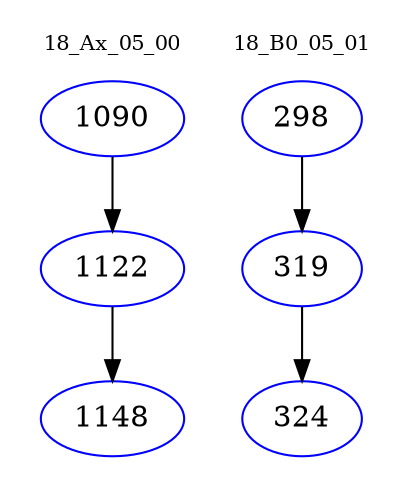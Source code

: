 digraph{
subgraph cluster_0 {
color = white
label = "18_Ax_05_00";
fontsize=10;
T0_1090 [label="1090", color="blue"]
T0_1090 -> T0_1122 [color="black"]
T0_1122 [label="1122", color="blue"]
T0_1122 -> T0_1148 [color="black"]
T0_1148 [label="1148", color="blue"]
}
subgraph cluster_1 {
color = white
label = "18_B0_05_01";
fontsize=10;
T1_298 [label="298", color="blue"]
T1_298 -> T1_319 [color="black"]
T1_319 [label="319", color="blue"]
T1_319 -> T1_324 [color="black"]
T1_324 [label="324", color="blue"]
}
}
